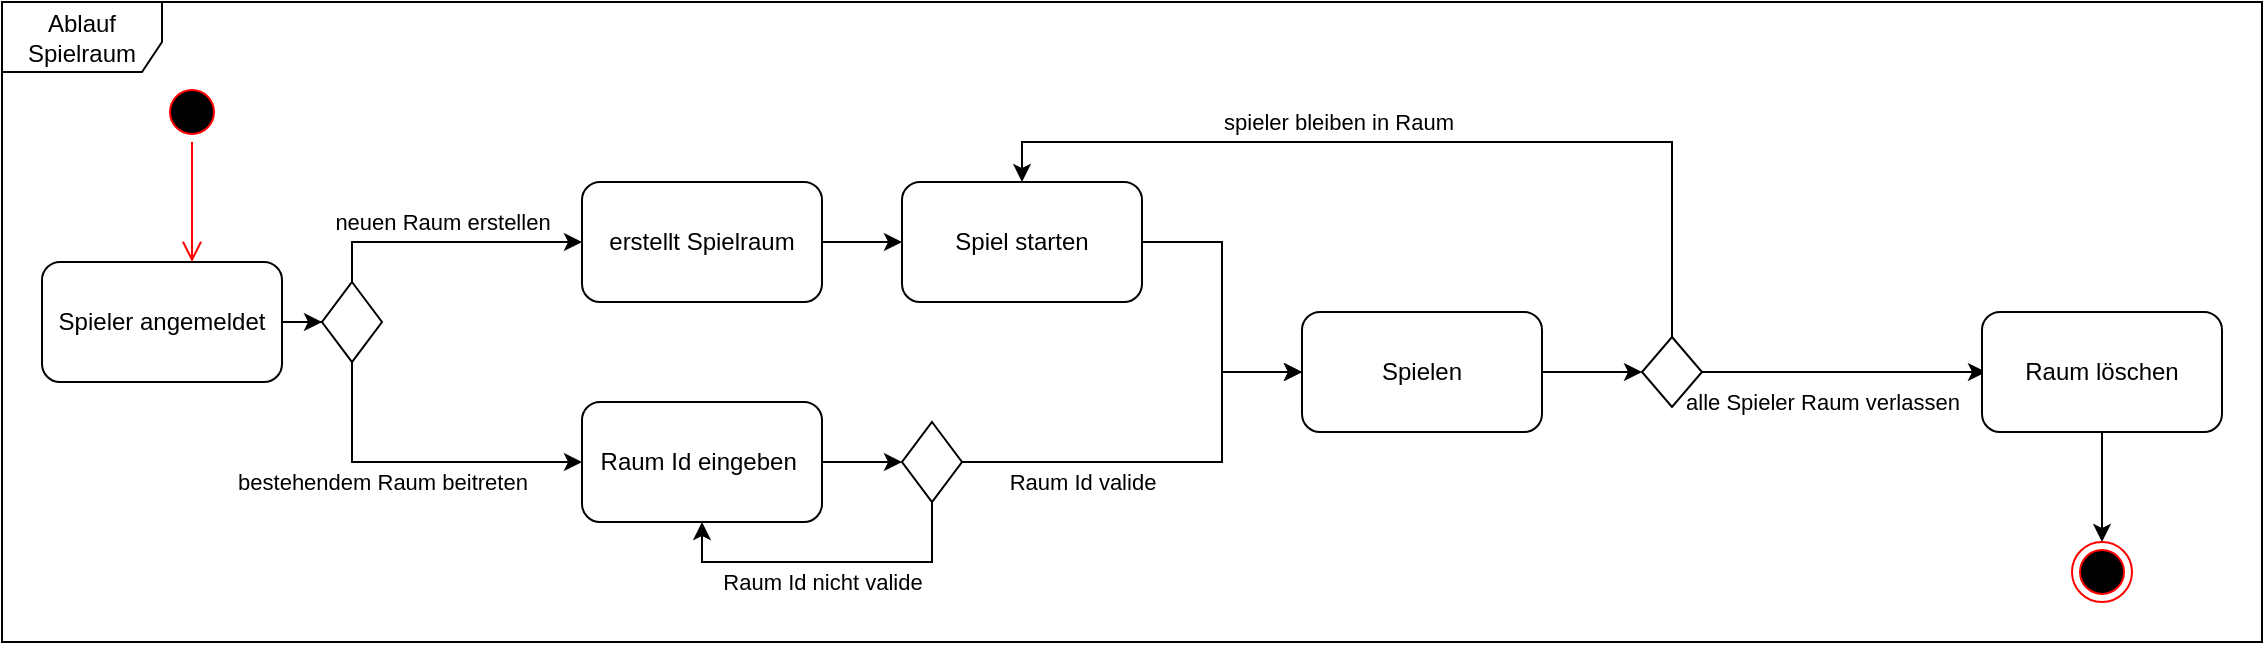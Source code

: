 <mxfile version="28.2.7">
  <diagram name="Seite-1" id="JjTCV3cyfgGm-suk0b_S">
    <mxGraphModel dx="1234" dy="832" grid="1" gridSize="10" guides="1" tooltips="1" connect="1" arrows="1" fold="1" page="1" pageScale="1" pageWidth="827" pageHeight="1169" background="#FFFFFF" math="0" shadow="0">
      <root>
        <mxCell id="0" />
        <mxCell id="1" parent="0" />
        <mxCell id="l1EzZLQc0XKkSLJejIoX-1" value="Ablauf Spielraum" style="shape=umlFrame;whiteSpace=wrap;html=1;pointerEvents=0;width=80;height=35;" parent="1" vertex="1">
          <mxGeometry x="20" y="200" width="1130" height="320" as="geometry" />
        </mxCell>
        <mxCell id="l1EzZLQc0XKkSLJejIoX-2" value="Spieler angemeldet" style="rounded=1;whiteSpace=wrap;html=1;" parent="1" vertex="1">
          <mxGeometry x="40" y="330" width="120" height="60" as="geometry" />
        </mxCell>
        <mxCell id="l1EzZLQc0XKkSLJejIoX-10" value="" style="edgeStyle=orthogonalEdgeStyle;rounded=0;orthogonalLoop=1;jettySize=auto;html=1;" parent="1" source="l1EzZLQc0XKkSLJejIoX-5" target="l1EzZLQc0XKkSLJejIoX-9" edge="1">
          <mxGeometry relative="1" as="geometry" />
        </mxCell>
        <mxCell id="l1EzZLQc0XKkSLJejIoX-5" value="erstellt Spielraum" style="whiteSpace=wrap;html=1;rounded=1;" parent="1" vertex="1">
          <mxGeometry x="310" y="290" width="120" height="60" as="geometry" />
        </mxCell>
        <mxCell id="l1EzZLQc0XKkSLJejIoX-27" value="" style="edgeStyle=orthogonalEdgeStyle;rounded=0;orthogonalLoop=1;jettySize=auto;html=1;" parent="1" source="l1EzZLQc0XKkSLJejIoX-7" edge="1">
          <mxGeometry relative="1" as="geometry">
            <mxPoint x="470" y="430.0" as="targetPoint" />
          </mxGeometry>
        </mxCell>
        <mxCell id="l1EzZLQc0XKkSLJejIoX-7" value="Raum Id eingeben&amp;nbsp;" style="whiteSpace=wrap;html=1;rounded=1;" parent="1" vertex="1">
          <mxGeometry x="310" y="400" width="120" height="60" as="geometry" />
        </mxCell>
        <mxCell id="l1EzZLQc0XKkSLJejIoX-9" value="Spiel starten" style="whiteSpace=wrap;html=1;rounded=1;" parent="1" vertex="1">
          <mxGeometry x="470" y="290" width="120" height="60" as="geometry" />
        </mxCell>
        <mxCell id="l1EzZLQc0XKkSLJejIoX-31" value="" style="edgeStyle=orthogonalEdgeStyle;rounded=0;orthogonalLoop=1;jettySize=auto;html=1;entryX=0;entryY=0.5;entryDx=0;entryDy=0;exitX=0.5;exitY=0;exitDx=0;exitDy=0;" parent="1" source="UPlidLlka6WP5l9PP2OC-1" target="l1EzZLQc0XKkSLJejIoX-5" edge="1">
          <mxGeometry relative="1" as="geometry">
            <mxPoint x="206.824" y="342.2" as="sourcePoint" />
          </mxGeometry>
        </mxCell>
        <mxCell id="UPlidLlka6WP5l9PP2OC-4" value="neuen Raum erstellen" style="edgeLabel;html=1;align=center;verticalAlign=middle;resizable=0;points=[];" vertex="1" connectable="0" parent="l1EzZLQc0XKkSLJejIoX-31">
          <mxGeometry x="-0.378" y="-1" relative="1" as="geometry">
            <mxPoint x="23" y="-11" as="offset" />
          </mxGeometry>
        </mxCell>
        <mxCell id="l1EzZLQc0XKkSLJejIoX-32" value="" style="edgeStyle=orthogonalEdgeStyle;rounded=0;orthogonalLoop=1;jettySize=auto;html=1;exitX=0.5;exitY=1;exitDx=0;exitDy=0;entryX=0;entryY=0.5;entryDx=0;entryDy=0;" parent="1" source="UPlidLlka6WP5l9PP2OC-1" target="l1EzZLQc0XKkSLJejIoX-7" edge="1">
          <mxGeometry relative="1" as="geometry">
            <mxPoint x="208" y="380" as="sourcePoint" />
          </mxGeometry>
        </mxCell>
        <mxCell id="UPlidLlka6WP5l9PP2OC-5" value="bestehendem Raum beitreten" style="edgeLabel;html=1;align=center;verticalAlign=middle;resizable=0;points=[];" vertex="1" connectable="0" parent="l1EzZLQc0XKkSLJejIoX-32">
          <mxGeometry x="-0.006" y="-3" relative="1" as="geometry">
            <mxPoint x="-17" y="7" as="offset" />
          </mxGeometry>
        </mxCell>
        <mxCell id="l1EzZLQc0XKkSLJejIoX-25" value="" style="ellipse;html=1;shape=endState;fillColor=#000000;strokeColor=#ff0000;" parent="1" vertex="1">
          <mxGeometry x="1055" y="470" width="30" height="30" as="geometry" />
        </mxCell>
        <mxCell id="l1EzZLQc0XKkSLJejIoX-33" style="edgeStyle=orthogonalEdgeStyle;rounded=0;orthogonalLoop=1;jettySize=auto;html=1;exitX=1;exitY=0.5;exitDx=0;exitDy=0;entryX=0;entryY=0.5;entryDx=0;entryDy=0;" parent="1" source="l1EzZLQc0XKkSLJejIoX-9" target="l1EzZLQc0XKkSLJejIoX-37" edge="1">
          <mxGeometry relative="1" as="geometry">
            <mxPoint x="615" y="365" as="targetPoint" />
          </mxGeometry>
        </mxCell>
        <mxCell id="l1EzZLQc0XKkSLJejIoX-45" style="edgeStyle=orthogonalEdgeStyle;rounded=0;orthogonalLoop=1;jettySize=auto;html=1;exitX=0.5;exitY=1;exitDx=0;exitDy=0;entryX=0.5;entryY=1;entryDx=0;entryDy=0;" parent="1" source="l1EzZLQc0XKkSLJejIoX-34" target="l1EzZLQc0XKkSLJejIoX-7" edge="1">
          <mxGeometry relative="1" as="geometry" />
        </mxCell>
        <mxCell id="l1EzZLQc0XKkSLJejIoX-46" value="Raum Id nicht valide" style="edgeLabel;html=1;align=center;verticalAlign=middle;resizable=0;points=[];" parent="l1EzZLQc0XKkSLJejIoX-45" vertex="1" connectable="0">
          <mxGeometry x="-0.153" y="2" relative="1" as="geometry">
            <mxPoint x="-15" y="8" as="offset" />
          </mxGeometry>
        </mxCell>
        <mxCell id="l1EzZLQc0XKkSLJejIoX-34" value="" style="rhombus;whiteSpace=wrap;html=1;" parent="1" vertex="1">
          <mxGeometry x="470" y="410" width="30" height="40" as="geometry" />
        </mxCell>
        <mxCell id="l1EzZLQc0XKkSLJejIoX-36" value="Raum Id valide" style="edgeStyle=orthogonalEdgeStyle;rounded=0;orthogonalLoop=1;jettySize=auto;html=1;exitX=1;exitY=0.5;exitDx=0;exitDy=0;entryX=0;entryY=0.5;entryDx=0;entryDy=0;" parent="1" source="l1EzZLQc0XKkSLJejIoX-34" target="l1EzZLQc0XKkSLJejIoX-37" edge="1">
          <mxGeometry x="-0.442" y="-10" relative="1" as="geometry">
            <mxPoint as="offset" />
            <mxPoint x="615" y="405" as="targetPoint" />
            <Array as="points">
              <mxPoint x="630" y="430" />
              <mxPoint x="630" y="385" />
            </Array>
          </mxGeometry>
        </mxCell>
        <mxCell id="l1EzZLQc0XKkSLJejIoX-40" value="" style="edgeStyle=orthogonalEdgeStyle;rounded=0;orthogonalLoop=1;jettySize=auto;html=1;" parent="1" source="l1EzZLQc0XKkSLJejIoX-37" target="l1EzZLQc0XKkSLJejIoX-39" edge="1">
          <mxGeometry relative="1" as="geometry" />
        </mxCell>
        <mxCell id="l1EzZLQc0XKkSLJejIoX-37" value="&lt;span style=&quot;text-align: left; background-color: rgb(255, 255, 255);&quot;&gt;Spielen&lt;/span&gt;" style="rounded=1;whiteSpace=wrap;html=1;" parent="1" vertex="1">
          <mxGeometry x="670" y="355" width="120" height="60" as="geometry" />
        </mxCell>
        <mxCell id="l1EzZLQc0XKkSLJejIoX-41" value="alle Spieler Raum verlassen" style="edgeStyle=orthogonalEdgeStyle;rounded=0;orthogonalLoop=1;jettySize=auto;html=1;exitX=1;exitY=0.5;exitDx=0;exitDy=0;entryX=0;entryY=0.5;entryDx=0;entryDy=0;" parent="1" source="l1EzZLQc0XKkSLJejIoX-39" edge="1">
          <mxGeometry x="-0.155" y="-15" relative="1" as="geometry">
            <mxPoint x="1012" y="385.0" as="targetPoint" />
            <mxPoint as="offset" />
          </mxGeometry>
        </mxCell>
        <mxCell id="l1EzZLQc0XKkSLJejIoX-42" style="edgeStyle=orthogonalEdgeStyle;rounded=0;orthogonalLoop=1;jettySize=auto;html=1;exitX=0.5;exitY=0;exitDx=0;exitDy=0;entryX=0.5;entryY=0;entryDx=0;entryDy=0;" parent="1" source="l1EzZLQc0XKkSLJejIoX-39" target="l1EzZLQc0XKkSLJejIoX-9" edge="1">
          <mxGeometry relative="1" as="geometry" />
        </mxCell>
        <mxCell id="l1EzZLQc0XKkSLJejIoX-47" value="spieler bleiben in Raum" style="edgeLabel;html=1;align=center;verticalAlign=middle;resizable=0;points=[];" parent="l1EzZLQc0XKkSLJejIoX-42" vertex="1" connectable="0">
          <mxGeometry x="0.196" y="2" relative="1" as="geometry">
            <mxPoint y="-12" as="offset" />
          </mxGeometry>
        </mxCell>
        <mxCell id="l1EzZLQc0XKkSLJejIoX-39" value="" style="rhombus;whiteSpace=wrap;html=1;" parent="1" vertex="1">
          <mxGeometry x="840" y="367.5" width="30" height="35" as="geometry" />
        </mxCell>
        <mxCell id="l1EzZLQc0XKkSLJejIoX-44" value="" style="edgeStyle=orthogonalEdgeStyle;rounded=0;orthogonalLoop=1;jettySize=auto;html=1;" parent="1" source="l1EzZLQc0XKkSLJejIoX-43" target="l1EzZLQc0XKkSLJejIoX-25" edge="1">
          <mxGeometry relative="1" as="geometry" />
        </mxCell>
        <mxCell id="l1EzZLQc0XKkSLJejIoX-43" value="Raum löschen" style="rounded=1;whiteSpace=wrap;html=1;" parent="1" vertex="1">
          <mxGeometry x="1010" y="355" width="120" height="60" as="geometry" />
        </mxCell>
        <mxCell id="l1EzZLQc0XKkSLJejIoX-48" value="" style="ellipse;html=1;shape=startState;fillColor=#000000;strokeColor=#ff0000;" parent="1" vertex="1">
          <mxGeometry x="100" y="240" width="30" height="30" as="geometry" />
        </mxCell>
        <mxCell id="l1EzZLQc0XKkSLJejIoX-49" value="" style="edgeStyle=orthogonalEdgeStyle;html=1;verticalAlign=bottom;endArrow=open;endSize=8;strokeColor=#ff0000;rounded=0;" parent="1" source="l1EzZLQc0XKkSLJejIoX-48" edge="1">
          <mxGeometry relative="1" as="geometry">
            <mxPoint x="115" y="330" as="targetPoint" />
          </mxGeometry>
        </mxCell>
        <mxCell id="UPlidLlka6WP5l9PP2OC-2" value="" style="edgeStyle=orthogonalEdgeStyle;rounded=0;orthogonalLoop=1;jettySize=auto;html=1;" edge="1" parent="1" source="l1EzZLQc0XKkSLJejIoX-2" target="UPlidLlka6WP5l9PP2OC-1">
          <mxGeometry relative="1" as="geometry">
            <mxPoint x="160" y="360" as="sourcePoint" />
            <mxPoint x="200" y="360" as="targetPoint" />
          </mxGeometry>
        </mxCell>
        <mxCell id="UPlidLlka6WP5l9PP2OC-1" value="" style="rhombus;whiteSpace=wrap;html=1;" vertex="1" parent="1">
          <mxGeometry x="180" y="340" width="30" height="40" as="geometry" />
        </mxCell>
      </root>
    </mxGraphModel>
  </diagram>
</mxfile>
